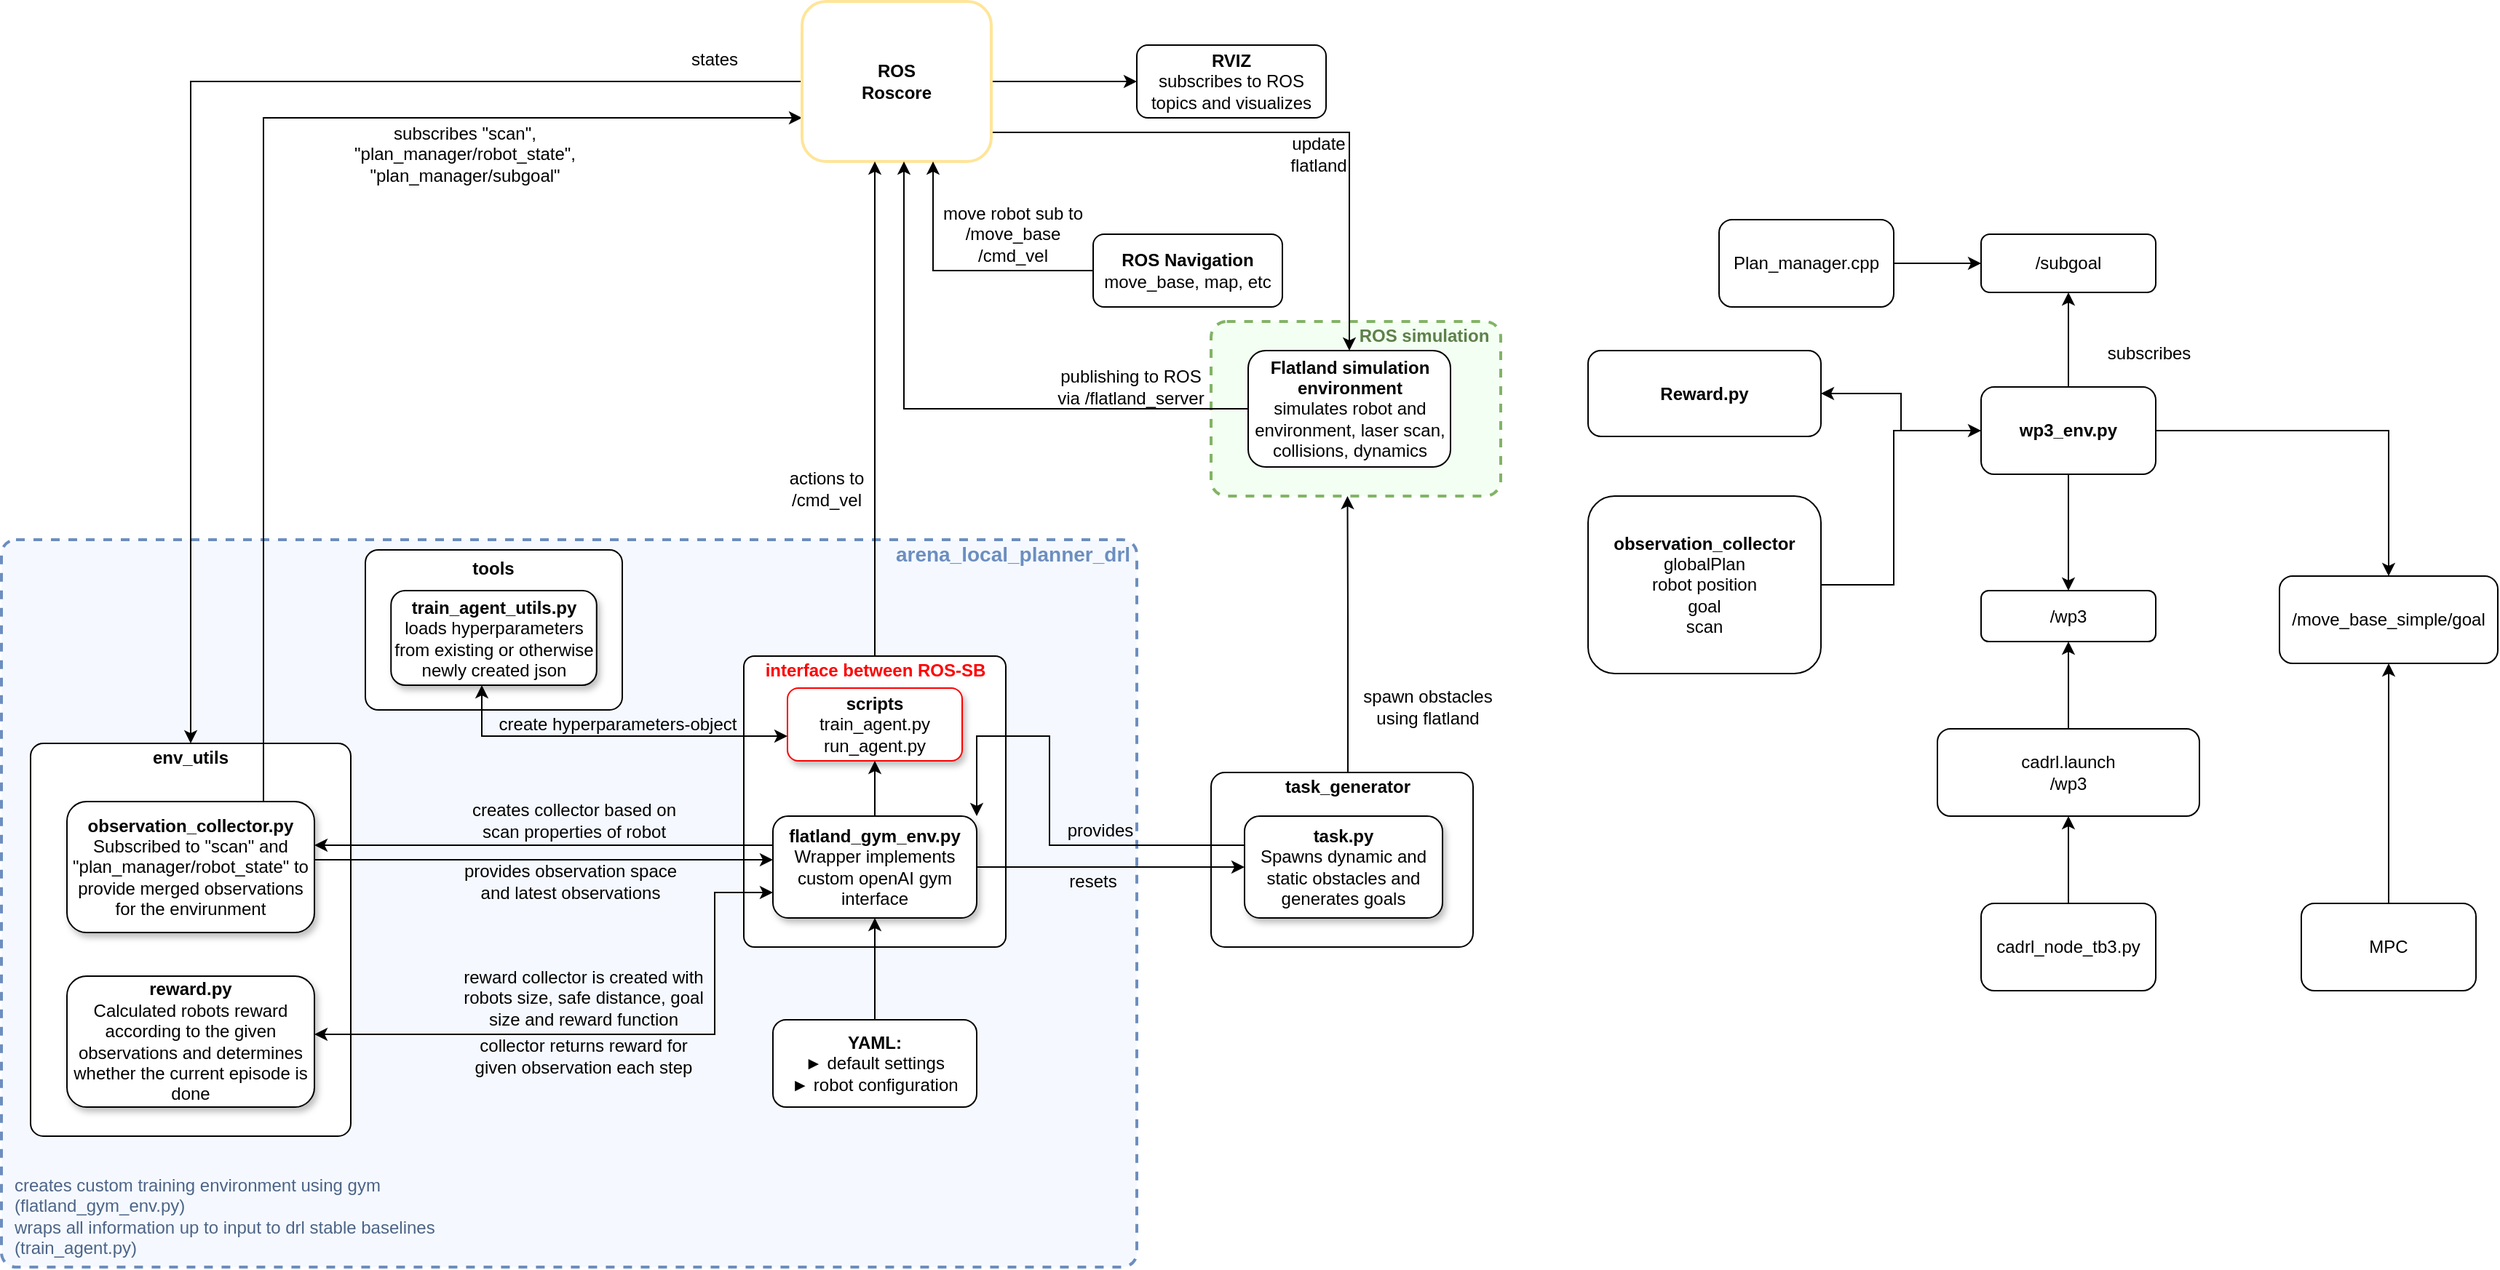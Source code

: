 <mxfile version="12.9.9" type="device"><diagram id="C5RBs43oDa-KdzZeNtuy" name="Page-1"><mxGraphModel dx="1802" dy="1223" grid="1" gridSize="10" guides="1" tooltips="1" connect="1" arrows="1" fold="1" page="0" pageScale="1" pageWidth="827" pageHeight="1169" math="0" shadow="0"><root><mxCell id="WIyWlLk6GJQsqaUBKTNV-0"/><mxCell id="WIyWlLk6GJQsqaUBKTNV-1" parent="WIyWlLk6GJQsqaUBKTNV-0"/><mxCell id="8dQcQN-YZuRTRse88ej_-10" value="" style="rounded=1;whiteSpace=wrap;html=1;arcSize=2;dashed=1;strokeColor=#6c8ebf;strokeWidth=2;fillColor=#F5F9FF;" parent="WIyWlLk6GJQsqaUBKTNV-1" vertex="1"><mxGeometry x="230" y="520" width="780" height="500" as="geometry"/></mxCell><mxCell id="HzwOteevKgOeNNB9ZjrT-0" value="" style="rounded=1;whiteSpace=wrap;html=1;arcSize=8;" parent="WIyWlLk6GJQsqaUBKTNV-1" vertex="1"><mxGeometry x="480" y="527" width="176.5" height="110" as="geometry"/></mxCell><mxCell id="8dQcQN-YZuRTRse88ej_-24" value="" style="rounded=1;whiteSpace=wrap;html=1;arcSize=9;dashed=1;strokeColor=#82b366;strokeWidth=2;fillColor=#F3FFF2;" parent="WIyWlLk6GJQsqaUBKTNV-1" vertex="1"><mxGeometry x="1061" y="370" width="199" height="120" as="geometry"/></mxCell><mxCell id="8dQcQN-YZuRTRse88ej_-27" value="" style="rounded=1;whiteSpace=wrap;html=1;strokeWidth=1;fontColor=#4C6487;arcSize=4;" parent="WIyWlLk6GJQsqaUBKTNV-1" vertex="1"><mxGeometry x="740" y="600" width="180" height="200" as="geometry"/></mxCell><mxCell id="vsVwfkqUoBho5gx6pPYc-1" value="" style="rounded=1;whiteSpace=wrap;html=1;align=center;shadow=0;labelBackgroundColor=none;arcSize=8;" parent="WIyWlLk6GJQsqaUBKTNV-1" vertex="1"><mxGeometry x="1061" y="680" width="180" height="120" as="geometry"/></mxCell><mxCell id="aomZ2_Hh_4MtADjWpzi2-40" value="" style="rounded=1;whiteSpace=wrap;html=1;align=center;shadow=0;labelBackgroundColor=none;arcSize=4;" parent="WIyWlLk6GJQsqaUBKTNV-1" vertex="1"><mxGeometry x="250" y="660" width="220" height="270" as="geometry"/></mxCell><mxCell id="8dQcQN-YZuRTRse88ej_-2" style="edgeStyle=orthogonalEdgeStyle;rounded=0;orthogonalLoop=1;jettySize=auto;html=1;startArrow=none;startFill=0;endArrow=classic;endFill=1;" parent="WIyWlLk6GJQsqaUBKTNV-1" source="aomZ2_Hh_4MtADjWpzi2-35" target="aomZ2_Hh_4MtADjWpzi2-46" edge="1"><mxGeometry relative="1" as="geometry"/></mxCell><mxCell id="8dQcQN-YZuRTRse88ej_-4" style="edgeStyle=orthogonalEdgeStyle;rounded=0;orthogonalLoop=1;jettySize=auto;html=1;" parent="WIyWlLk6GJQsqaUBKTNV-1" source="aomZ2_Hh_4MtADjWpzi2-35" target="aomZ2_Hh_4MtADjWpzi2-38" edge="1"><mxGeometry relative="1" as="geometry"/></mxCell><mxCell id="o9iaUUdpfmuDrjJapBYI-2" style="edgeStyle=orthogonalEdgeStyle;rounded=0;orthogonalLoop=1;jettySize=auto;html=1;exitX=0;exitY=0.75;exitDx=0;exitDy=0;startArrow=classic;startFill=1;fontColor=#FF0000;" parent="WIyWlLk6GJQsqaUBKTNV-1" source="aomZ2_Hh_4MtADjWpzi2-35" target="aomZ2_Hh_4MtADjWpzi2-37" edge="1"><mxGeometry relative="1" as="geometry"><Array as="points"><mxPoint x="720" y="763"/><mxPoint x="720" y="860"/></Array></mxGeometry></mxCell><mxCell id="aomZ2_Hh_4MtADjWpzi2-35" value="&lt;div&gt;&lt;b&gt;flatland_gym_env.py&lt;/b&gt;&lt;/div&gt;&lt;div&gt;Wrapper implements custom openAI gym interface&lt;br&gt;&lt;b&gt;&lt;/b&gt;&lt;/div&gt;" style="rounded=1;whiteSpace=wrap;html=1;shadow=1;labelBackgroundColor=none;" parent="WIyWlLk6GJQsqaUBKTNV-1" vertex="1"><mxGeometry x="760" y="710" width="140" height="70" as="geometry"/></mxCell><mxCell id="xMfi70DiZsfK9Ux27laV-4" style="edgeStyle=orthogonalEdgeStyle;rounded=0;orthogonalLoop=1;jettySize=auto;html=1;" parent="WIyWlLk6GJQsqaUBKTNV-1" source="aomZ2_Hh_4MtADjWpzi2-36" target="vsVwfkqUoBho5gx6pPYc-4" edge="1"><mxGeometry relative="1" as="geometry"><Array as="points"><mxPoint x="410" y="230"/></Array></mxGeometry></mxCell><mxCell id="aomZ2_Hh_4MtADjWpzi2-36" value="&lt;div&gt;&lt;b&gt;observation_collector.py&lt;/b&gt;&lt;/div&gt;&lt;div&gt;Subscribed to &quot;scan&quot; and &quot;plan_manager/robot_state&quot; to provide merged observations for the envirunment&lt;br&gt;&lt;/div&gt;" style="rounded=1;whiteSpace=wrap;html=1;shadow=1;labelBackgroundColor=none;" parent="WIyWlLk6GJQsqaUBKTNV-1" vertex="1"><mxGeometry x="275" y="700" width="170" height="90" as="geometry"/></mxCell><mxCell id="aomZ2_Hh_4MtADjWpzi2-37" value="&lt;div&gt;&lt;b&gt;reward.py&lt;/b&gt;&lt;/div&gt;&lt;div&gt;Calculated robots reward according to the given observations and determines whether the current episode is done&lt;br&gt;&lt;/div&gt;" style="rounded=1;whiteSpace=wrap;html=1;shadow=1;labelBackgroundColor=none;glass=0;" parent="WIyWlLk6GJQsqaUBKTNV-1" vertex="1"><mxGeometry x="275" y="820" width="170" height="90" as="geometry"/></mxCell><mxCell id="8dQcQN-YZuRTRse88ej_-3" style="edgeStyle=orthogonalEdgeStyle;rounded=0;orthogonalLoop=1;jettySize=auto;html=1;entryX=1;entryY=0;entryDx=0;entryDy=0;" parent="WIyWlLk6GJQsqaUBKTNV-1" source="aomZ2_Hh_4MtADjWpzi2-38" target="aomZ2_Hh_4MtADjWpzi2-35" edge="1"><mxGeometry relative="1" as="geometry"><Array as="points"><mxPoint x="950" y="730"/><mxPoint x="950" y="655"/><mxPoint x="900" y="655"/></Array></mxGeometry></mxCell><mxCell id="aomZ2_Hh_4MtADjWpzi2-38" value="&lt;div&gt;&lt;b&gt;task.py&lt;/b&gt;&lt;/div&gt;&lt;div&gt;Spawns dynamic and static obstacles and generates goals&lt;br&gt;&lt;/div&gt;" style="rounded=1;whiteSpace=wrap;html=1;shadow=1;labelBackgroundColor=none;sketch=0;glass=0;" parent="WIyWlLk6GJQsqaUBKTNV-1" vertex="1"><mxGeometry x="1084" y="710" width="136" height="70" as="geometry"/></mxCell><mxCell id="vsVwfkqUoBho5gx6pPYc-0" style="edgeStyle=orthogonalEdgeStyle;rounded=0;orthogonalLoop=1;jettySize=auto;html=1;shadow=0;fontColor=#FF0000;" parent="WIyWlLk6GJQsqaUBKTNV-1" source="aomZ2_Hh_4MtADjWpzi2-36" target="aomZ2_Hh_4MtADjWpzi2-35" edge="1"><mxGeometry relative="1" as="geometry"><Array as="points"><mxPoint x="640" y="740"/><mxPoint x="640" y="740"/></Array></mxGeometry></mxCell><mxCell id="vsVwfkqUoBho5gx6pPYc-11" style="edgeStyle=orthogonalEdgeStyle;rounded=0;orthogonalLoop=1;jettySize=auto;html=1;fontSize=12;shadow=0;" parent="WIyWlLk6GJQsqaUBKTNV-1" source="aomZ2_Hh_4MtADjWpzi2-42" target="aomZ2_Hh_4MtADjWpzi2-35" edge="1"><mxGeometry relative="1" as="geometry"/></mxCell><mxCell id="aomZ2_Hh_4MtADjWpzi2-42" value="&lt;div&gt;&lt;b&gt;YAML:&lt;/b&gt;&lt;/div&gt;&lt;div&gt;► default settings&lt;/div&gt;&lt;div&gt;► robot configuration&lt;br&gt;&lt;/div&gt;" style="rounded=1;whiteSpace=wrap;html=1;shadow=0;labelBackgroundColor=none;" parent="WIyWlLk6GJQsqaUBKTNV-1" vertex="1"><mxGeometry x="760" y="850" width="140" height="60" as="geometry"/></mxCell><mxCell id="aomZ2_Hh_4MtADjWpzi2-44" value="&lt;b&gt;env_utils&lt;/b&gt;" style="text;html=1;strokeColor=none;fillColor=none;align=center;verticalAlign=middle;whiteSpace=wrap;rounded=0;shadow=1;" parent="WIyWlLk6GJQsqaUBKTNV-1" vertex="1"><mxGeometry x="340" y="660" width="40" height="20" as="geometry"/></mxCell><mxCell id="HzwOteevKgOeNNB9ZjrT-1" style="edgeStyle=orthogonalEdgeStyle;rounded=0;orthogonalLoop=1;jettySize=auto;html=1;startArrow=classic;startFill=1;" parent="WIyWlLk6GJQsqaUBKTNV-1" source="aomZ2_Hh_4MtADjWpzi2-46" target="HzwOteevKgOeNNB9ZjrT-4" edge="1"><mxGeometry relative="1" as="geometry"><Array as="points"><mxPoint x="560" y="655"/></Array></mxGeometry></mxCell><mxCell id="aomZ2_Hh_4MtADjWpzi2-46" value="&lt;div&gt;&lt;b&gt;scripts&lt;/b&gt;&lt;/div&gt;&lt;div&gt;train_agent.py&lt;b&gt;&lt;br&gt;&lt;/b&gt;&lt;/div&gt;&lt;div&gt;run_agent.py&lt;/div&gt;" style="rounded=1;whiteSpace=wrap;html=1;shadow=1;labelBackgroundColor=none;strokeColor=#FF0000;" parent="WIyWlLk6GJQsqaUBKTNV-1" vertex="1"><mxGeometry x="770" y="622" width="120" height="50" as="geometry"/></mxCell><mxCell id="8dQcQN-YZuRTRse88ej_-14" style="edgeStyle=orthogonalEdgeStyle;rounded=0;orthogonalLoop=1;jettySize=auto;html=1;fontColor=#6C8EBF;entryX=0.471;entryY=1;entryDx=0;entryDy=0;entryPerimeter=0;" parent="WIyWlLk6GJQsqaUBKTNV-1" source="vsVwfkqUoBho5gx6pPYc-3" target="8dQcQN-YZuRTRse88ej_-24" edge="1"><mxGeometry relative="1" as="geometry"><mxPoint x="1156" y="490" as="targetPoint"/><Array as="points"><mxPoint x="1155" y="575"/><mxPoint x="1155" y="575"/></Array></mxGeometry></mxCell><mxCell id="vsVwfkqUoBho5gx6pPYc-3" value="&lt;div align=&quot;center&quot;&gt;&lt;b&gt;task_generator&lt;/b&gt;&lt;/div&gt;" style="text;html=1;strokeColor=none;fillColor=none;align=center;verticalAlign=middle;whiteSpace=wrap;rounded=0;" parent="WIyWlLk6GJQsqaUBKTNV-1" vertex="1"><mxGeometry x="1100" y="680" width="110" height="20" as="geometry"/></mxCell><mxCell id="vsVwfkqUoBho5gx6pPYc-6" style="edgeStyle=orthogonalEdgeStyle;rounded=0;orthogonalLoop=1;jettySize=auto;html=1;" parent="WIyWlLk6GJQsqaUBKTNV-1" source="vsVwfkqUoBho5gx6pPYc-4" target="aomZ2_Hh_4MtADjWpzi2-40" edge="1"><mxGeometry relative="1" as="geometry"/></mxCell><mxCell id="vsVwfkqUoBho5gx6pPYc-10" style="edgeStyle=orthogonalEdgeStyle;rounded=0;orthogonalLoop=1;jettySize=auto;html=1;fontSize=12;shadow=0;" parent="WIyWlLk6GJQsqaUBKTNV-1" source="vsVwfkqUoBho5gx6pPYc-4" target="vsVwfkqUoBho5gx6pPYc-8" edge="1"><mxGeometry relative="1" as="geometry"/></mxCell><mxCell id="8dQcQN-YZuRTRse88ej_-31" style="edgeStyle=orthogonalEdgeStyle;rounded=0;orthogonalLoop=1;jettySize=auto;html=1;fontColor=#4C6487;fillColor=#f8cecc;" parent="WIyWlLk6GJQsqaUBKTNV-1" source="vsVwfkqUoBho5gx6pPYc-4" target="8dQcQN-YZuRTRse88ej_-13" edge="1"><mxGeometry relative="1" as="geometry"><Array as="points"><mxPoint x="1156" y="240"/></Array></mxGeometry></mxCell><mxCell id="vsVwfkqUoBho5gx6pPYc-4" value="&lt;div&gt;&lt;b&gt;ROS&lt;/b&gt;&lt;/div&gt;&lt;div&gt;&lt;b&gt;Roscore&lt;br&gt;&lt;/b&gt;&lt;/div&gt;" style="rounded=1;whiteSpace=wrap;html=1;strokeColor=#FFE599;fillColor=#FFFFFF;strokeWidth=2;shadow=0;labelBackgroundColor=none;" parent="WIyWlLk6GJQsqaUBKTNV-1" vertex="1"><mxGeometry x="780" y="150" width="130" height="110" as="geometry"/></mxCell><mxCell id="vsVwfkqUoBho5gx6pPYc-8" value="&lt;div&gt;&lt;b&gt;RVIZ&lt;/b&gt;&lt;/div&gt;&lt;div&gt;subscribes to ROS topics and visualizes&lt;br&gt;&lt;/div&gt;" style="rounded=1;whiteSpace=wrap;html=1;fontSize=12;shadow=0;labelBackgroundColor=none;" parent="WIyWlLk6GJQsqaUBKTNV-1" vertex="1"><mxGeometry x="1010" y="180" width="130" height="50" as="geometry"/></mxCell><mxCell id="8dQcQN-YZuRTRse88ej_-1" style="edgeStyle=orthogonalEdgeStyle;rounded=0;orthogonalLoop=1;jettySize=auto;html=1;" parent="WIyWlLk6GJQsqaUBKTNV-1" source="8dQcQN-YZuRTRse88ej_-0" target="vsVwfkqUoBho5gx6pPYc-4" edge="1"><mxGeometry relative="1" as="geometry"><Array as="points"><mxPoint x="870" y="335"/></Array></mxGeometry></mxCell><mxCell id="8dQcQN-YZuRTRse88ej_-0" value="&lt;div&gt;&lt;b&gt;ROS Navigation&lt;br&gt;&lt;/b&gt;&lt;/div&gt;&lt;div&gt;move_base, map, etc&lt;br&gt;&lt;/div&gt;" style="rounded=1;whiteSpace=wrap;html=1;fontSize=12;shadow=0;labelBackgroundColor=none;" parent="WIyWlLk6GJQsqaUBKTNV-1" vertex="1"><mxGeometry x="980" y="310" width="130" height="50" as="geometry"/></mxCell><mxCell id="8dQcQN-YZuRTRse88ej_-5" value="resets" style="text;html=1;strokeColor=none;fillColor=none;align=center;verticalAlign=middle;whiteSpace=wrap;rounded=0;" parent="WIyWlLk6GJQsqaUBKTNV-1" vertex="1"><mxGeometry x="960" y="745" width="40" height="20" as="geometry"/></mxCell><mxCell id="8dQcQN-YZuRTRse88ej_-11" value="&lt;b&gt;&lt;font style=&quot;font-size: 14px&quot;&gt;arena_local_planner_drl&lt;/font&gt;&lt;/b&gt;" style="text;html=1;align=center;verticalAlign=middle;whiteSpace=wrap;rounded=0;dashed=1;fontColor=#6C8EBF;" parent="WIyWlLk6GJQsqaUBKTNV-1" vertex="1"><mxGeometry x="840" y="520" width="170" height="20" as="geometry"/></mxCell><mxCell id="8dQcQN-YZuRTRse88ej_-19" style="edgeStyle=orthogonalEdgeStyle;rounded=0;orthogonalLoop=1;jettySize=auto;html=1;fontColor=#000000;" parent="WIyWlLk6GJQsqaUBKTNV-1" source="8dQcQN-YZuRTRse88ej_-13" target="vsVwfkqUoBho5gx6pPYc-4" edge="1"><mxGeometry relative="1" as="geometry"><Array as="points"><mxPoint x="850" y="430"/></Array></mxGeometry></mxCell><mxCell id="8dQcQN-YZuRTRse88ej_-13" value="&lt;div&gt;&lt;b&gt;&lt;font color=&quot;#000000&quot;&gt;Flatland simulation environment&lt;br&gt;&lt;/font&gt;&lt;/b&gt;&lt;/div&gt;&lt;div&gt;&lt;font color=&quot;#000000&quot;&gt;simulates robot and environment, laser scan, collisions, dynamics&lt;/font&gt;&lt;/div&gt;" style="rounded=1;whiteSpace=wrap;html=1;strokeWidth=1;fontColor=#6C8EBF;" parent="WIyWlLk6GJQsqaUBKTNV-1" vertex="1"><mxGeometry x="1086.5" y="390" width="139" height="80" as="geometry"/></mxCell><mxCell id="8dQcQN-YZuRTRse88ej_-15" value="spawn obstacles using flatland" style="text;html=1;strokeColor=none;fillColor=none;align=center;verticalAlign=middle;whiteSpace=wrap;rounded=0;" parent="WIyWlLk6GJQsqaUBKTNV-1" vertex="1"><mxGeometry x="1160" y="620" width="100" height="30" as="geometry"/></mxCell><mxCell id="8dQcQN-YZuRTRse88ej_-20" value="publishing to ROS via &lt;font&gt;/flatland_server&lt;/font&gt;" style="text;html=1;strokeColor=none;fillColor=none;align=center;verticalAlign=middle;whiteSpace=wrap;rounded=0;" parent="WIyWlLk6GJQsqaUBKTNV-1" vertex="1"><mxGeometry x="951" y="400" width="110" height="30" as="geometry"/></mxCell><mxCell id="8dQcQN-YZuRTRse88ej_-22" value="actions to /cmd_vel" style="text;html=1;strokeColor=none;fillColor=none;align=center;verticalAlign=middle;whiteSpace=wrap;rounded=0;fontColor=#000000;" parent="WIyWlLk6GJQsqaUBKTNV-1" vertex="1"><mxGeometry x="767" y="470" width="60" height="30" as="geometry"/></mxCell><mxCell id="8dQcQN-YZuRTRse88ej_-23" value="&lt;div align=&quot;left&quot;&gt;creates custom training environment using gym (flatland_gym_env.py) &lt;br&gt;&lt;/div&gt;&lt;div align=&quot;left&quot;&gt;wraps all information up to input to drl stable baselines (train_agent.py)&lt;br&gt;&lt;/div&gt;" style="text;html=1;align=left;verticalAlign=middle;whiteSpace=wrap;rounded=0;dashed=1;fontColor=#4C6487;" parent="WIyWlLk6GJQsqaUBKTNV-1" vertex="1"><mxGeometry x="236.63" y="950" width="326" height="70" as="geometry"/></mxCell><mxCell id="8dQcQN-YZuRTRse88ej_-25" value="&lt;font color=&quot;#5D8049&quot;&gt;ROS simulation&lt;/font&gt;" style="text;html=1;strokeColor=none;fillColor=none;align=center;verticalAlign=middle;whiteSpace=wrap;rounded=0;fontColor=#4C6487;fontStyle=1" parent="WIyWlLk6GJQsqaUBKTNV-1" vertex="1"><mxGeometry x="1155" y="370" width="105" height="20" as="geometry"/></mxCell><mxCell id="8dQcQN-YZuRTRse88ej_-26" value="&lt;div&gt;&lt;span style=&quot;background-color: transparent&quot;&gt;move robot sub to &lt;br&gt;&lt;/span&gt;&lt;/div&gt;&lt;div&gt;&lt;span style=&quot;background-color: transparent&quot;&gt;/move_base &lt;br&gt;&lt;/span&gt;&lt;/div&gt;&lt;div&gt;&lt;span style=&quot;background-color: transparent&quot;&gt;/cmd_vel&lt;/span&gt;&lt;/div&gt;" style="text;html=1;strokeColor=none;fillColor=none;align=center;verticalAlign=middle;whiteSpace=wrap;rounded=0;" parent="WIyWlLk6GJQsqaUBKTNV-1" vertex="1"><mxGeometry x="870" y="290" width="110" height="40" as="geometry"/></mxCell><mxCell id="8dQcQN-YZuRTRse88ej_-28" style="edgeStyle=orthogonalEdgeStyle;rounded=0;orthogonalLoop=1;jettySize=auto;html=1;fontColor=#4C6487;" parent="WIyWlLk6GJQsqaUBKTNV-1" source="8dQcQN-YZuRTRse88ej_-27" target="vsVwfkqUoBho5gx6pPYc-4" edge="1"><mxGeometry relative="1" as="geometry"><Array as="points"><mxPoint x="830" y="340"/><mxPoint x="830" y="340"/></Array></mxGeometry></mxCell><mxCell id="8dQcQN-YZuRTRse88ej_-29" value="&lt;font color=&quot;#FF0000&quot;&gt;interface between ROS-SB&lt;/font&gt;" style="text;html=1;strokeColor=none;fillColor=none;align=center;verticalAlign=middle;whiteSpace=wrap;rounded=0;shadow=1;fontColor=#4C6487;fontStyle=1" parent="WIyWlLk6GJQsqaUBKTNV-1" vertex="1"><mxGeometry x="752.5" y="600" width="155" height="20" as="geometry"/></mxCell><mxCell id="8dQcQN-YZuRTRse88ej_-32" value="&lt;font&gt;update flatland&lt;/font&gt;" style="text;html=1;strokeColor=none;fillColor=none;align=center;verticalAlign=middle;whiteSpace=wrap;rounded=0;shadow=1;" parent="WIyWlLk6GJQsqaUBKTNV-1" vertex="1"><mxGeometry x="1110" y="240" width="50" height="30" as="geometry"/></mxCell><mxCell id="xMfi70DiZsfK9Ux27laV-1" value="creates collector based on scan properties of robot" style="text;html=1;strokeColor=none;fillColor=none;align=center;verticalAlign=middle;whiteSpace=wrap;rounded=0;" parent="WIyWlLk6GJQsqaUBKTNV-1" vertex="1"><mxGeometry x="543" y="700" width="161" height="25" as="geometry"/></mxCell><mxCell id="xMfi70DiZsfK9Ux27laV-2" value="provides observation space and latest observations" style="text;html=1;strokeColor=none;fillColor=none;align=center;verticalAlign=middle;whiteSpace=wrap;rounded=0;" parent="WIyWlLk6GJQsqaUBKTNV-1" vertex="1"><mxGeometry x="538" y="735" width="166" height="40" as="geometry"/></mxCell><mxCell id="xMfi70DiZsfK9Ux27laV-3" style="edgeStyle=orthogonalEdgeStyle;rounded=0;orthogonalLoop=1;jettySize=auto;html=1;" parent="WIyWlLk6GJQsqaUBKTNV-1" source="aomZ2_Hh_4MtADjWpzi2-35" target="aomZ2_Hh_4MtADjWpzi2-36" edge="1"><mxGeometry relative="1" as="geometry"><mxPoint x="760" y="740" as="sourcePoint"/><mxPoint x="499" y="690" as="targetPoint"/><Array as="points"><mxPoint x="640" y="730"/><mxPoint x="640" y="730"/></Array></mxGeometry></mxCell><mxCell id="xMfi70DiZsfK9Ux27laV-5" value="subscribes &quot;scan&quot;, &quot;plan_manager/robot_state&quot;, &quot;plan_manager/subgoal&quot;" style="text;html=1;strokeColor=none;fillColor=none;align=center;verticalAlign=middle;whiteSpace=wrap;rounded=0;" parent="WIyWlLk6GJQsqaUBKTNV-1" vertex="1"><mxGeometry x="470" y="230" width="157" height="50" as="geometry"/></mxCell><mxCell id="xMfi70DiZsfK9Ux27laV-7" value="reward collector is created with robots size, safe distance, goal size and reward function" style="text;html=1;strokeColor=none;fillColor=none;align=center;verticalAlign=middle;whiteSpace=wrap;rounded=0;" parent="WIyWlLk6GJQsqaUBKTNV-1" vertex="1"><mxGeometry x="545" y="810" width="170" height="50" as="geometry"/></mxCell><mxCell id="xMfi70DiZsfK9Ux27laV-8" value="collector returns reward for given observation each step" style="text;html=1;strokeColor=none;fillColor=none;align=center;verticalAlign=middle;whiteSpace=wrap;rounded=0;" parent="WIyWlLk6GJQsqaUBKTNV-1" vertex="1"><mxGeometry x="550" y="860" width="160" height="30" as="geometry"/></mxCell><mxCell id="xMfi70DiZsfK9Ux27laV-9" value="provides" style="text;html=1;strokeColor=none;fillColor=none;align=center;verticalAlign=middle;whiteSpace=wrap;rounded=0;" parent="WIyWlLk6GJQsqaUBKTNV-1" vertex="1"><mxGeometry x="960" y="710" width="50" height="20" as="geometry"/></mxCell><mxCell id="xMfi70DiZsfK9Ux27laV-12" value="states" style="text;html=1;strokeColor=none;fillColor=none;align=center;verticalAlign=middle;whiteSpace=wrap;rounded=0;" parent="WIyWlLk6GJQsqaUBKTNV-1" vertex="1"><mxGeometry x="700" y="180" width="40" height="20" as="geometry"/></mxCell><mxCell id="HzwOteevKgOeNNB9ZjrT-2" value="create hyperparameters-object" style="text;align=center;verticalAlign=middle;resizable=0;points=[];autosize=1;html=1;" parent="WIyWlLk6GJQsqaUBKTNV-1" vertex="1"><mxGeometry x="562.63" y="637" width="180" height="20" as="geometry"/></mxCell><mxCell id="HzwOteevKgOeNNB9ZjrT-3" value="&lt;b&gt;tools&lt;/b&gt;" style="text;html=1;strokeColor=none;fillColor=none;align=center;verticalAlign=middle;whiteSpace=wrap;rounded=0;" parent="WIyWlLk6GJQsqaUBKTNV-1" vertex="1"><mxGeometry x="548.26" y="530" width="40" height="20" as="geometry"/></mxCell><mxCell id="HzwOteevKgOeNNB9ZjrT-4" value="&lt;b&gt;train_agent_utils.py&lt;br&gt;&lt;/b&gt;loads hyperparameters from existing or otherwise newly created json" style="rounded=1;whiteSpace=wrap;html=1;shadow=1;" parent="WIyWlLk6GJQsqaUBKTNV-1" vertex="1"><mxGeometry x="497.63" y="555" width="141.25" height="65" as="geometry"/></mxCell><mxCell id="Hbtl8Is-pnnLjjfMysgA-2" value="" style="edgeStyle=orthogonalEdgeStyle;rounded=0;orthogonalLoop=1;jettySize=auto;html=1;" edge="1" parent="WIyWlLk6GJQsqaUBKTNV-1" source="Hbtl8Is-pnnLjjfMysgA-0" target="Hbtl8Is-pnnLjjfMysgA-1"><mxGeometry relative="1" as="geometry"/></mxCell><mxCell id="Hbtl8Is-pnnLjjfMysgA-0" value="Plan_manager.cpp" style="rounded=1;whiteSpace=wrap;html=1;" vertex="1" parent="WIyWlLk6GJQsqaUBKTNV-1"><mxGeometry x="1410" y="300" width="120" height="60" as="geometry"/></mxCell><mxCell id="Hbtl8Is-pnnLjjfMysgA-1" value="/subgoal" style="rounded=1;whiteSpace=wrap;html=1;" vertex="1" parent="WIyWlLk6GJQsqaUBKTNV-1"><mxGeometry x="1590" y="310" width="120" height="40" as="geometry"/></mxCell><mxCell id="Hbtl8Is-pnnLjjfMysgA-4" value="" style="edgeStyle=orthogonalEdgeStyle;rounded=0;orthogonalLoop=1;jettySize=auto;html=1;" edge="1" parent="WIyWlLk6GJQsqaUBKTNV-1" source="Hbtl8Is-pnnLjjfMysgA-3" target="Hbtl8Is-pnnLjjfMysgA-1"><mxGeometry relative="1" as="geometry"/></mxCell><mxCell id="Hbtl8Is-pnnLjjfMysgA-7" value="" style="edgeStyle=orthogonalEdgeStyle;rounded=0;orthogonalLoop=1;jettySize=auto;html=1;" edge="1" parent="WIyWlLk6GJQsqaUBKTNV-1" source="Hbtl8Is-pnnLjjfMysgA-3" target="Hbtl8Is-pnnLjjfMysgA-6"><mxGeometry relative="1" as="geometry"/></mxCell><mxCell id="Hbtl8Is-pnnLjjfMysgA-23" style="edgeStyle=orthogonalEdgeStyle;rounded=0;orthogonalLoop=1;jettySize=auto;html=1;entryX=0.5;entryY=0;entryDx=0;entryDy=0;" edge="1" parent="WIyWlLk6GJQsqaUBKTNV-1" source="Hbtl8Is-pnnLjjfMysgA-3" target="Hbtl8Is-pnnLjjfMysgA-22"><mxGeometry relative="1" as="geometry"/></mxCell><mxCell id="Hbtl8Is-pnnLjjfMysgA-27" style="edgeStyle=orthogonalEdgeStyle;rounded=0;orthogonalLoop=1;jettySize=auto;html=1;exitX=1;exitY=0.5;exitDx=0;exitDy=0;" edge="1" parent="WIyWlLk6GJQsqaUBKTNV-1" source="Hbtl8Is-pnnLjjfMysgA-26" target="Hbtl8Is-pnnLjjfMysgA-3"><mxGeometry relative="1" as="geometry"><Array as="points"><mxPoint x="1530" y="551"/><mxPoint x="1530" y="445"/></Array></mxGeometry></mxCell><mxCell id="Hbtl8Is-pnnLjjfMysgA-29" style="edgeStyle=orthogonalEdgeStyle;rounded=0;orthogonalLoop=1;jettySize=auto;html=1;entryX=1;entryY=0.5;entryDx=0;entryDy=0;" edge="1" parent="WIyWlLk6GJQsqaUBKTNV-1" source="Hbtl8Is-pnnLjjfMysgA-3" target="Hbtl8Is-pnnLjjfMysgA-28"><mxGeometry relative="1" as="geometry"/></mxCell><mxCell id="Hbtl8Is-pnnLjjfMysgA-3" value="&lt;b&gt;wp3_env.py&lt;/b&gt;" style="rounded=1;whiteSpace=wrap;html=1;" vertex="1" parent="WIyWlLk6GJQsqaUBKTNV-1"><mxGeometry x="1590" y="415" width="120" height="60" as="geometry"/></mxCell><mxCell id="Hbtl8Is-pnnLjjfMysgA-6" value="/wp3" style="rounded=1;whiteSpace=wrap;html=1;" vertex="1" parent="WIyWlLk6GJQsqaUBKTNV-1"><mxGeometry x="1590" y="555" width="120" height="35" as="geometry"/></mxCell><mxCell id="Hbtl8Is-pnnLjjfMysgA-5" value="subscribes" style="text;html=1;align=center;verticalAlign=middle;resizable=0;points=[];autosize=1;" vertex="1" parent="WIyWlLk6GJQsqaUBKTNV-1"><mxGeometry x="1670" y="382" width="70" height="20" as="geometry"/></mxCell><mxCell id="Hbtl8Is-pnnLjjfMysgA-18" value="" style="edgeStyle=orthogonalEdgeStyle;rounded=0;orthogonalLoop=1;jettySize=auto;html=1;" edge="1" parent="WIyWlLk6GJQsqaUBKTNV-1" source="Hbtl8Is-pnnLjjfMysgA-17" target="Hbtl8Is-pnnLjjfMysgA-16"><mxGeometry relative="1" as="geometry"/></mxCell><mxCell id="Hbtl8Is-pnnLjjfMysgA-19" value="" style="edgeStyle=orthogonalEdgeStyle;rounded=0;orthogonalLoop=1;jettySize=auto;html=1;" edge="1" parent="WIyWlLk6GJQsqaUBKTNV-1" source="Hbtl8Is-pnnLjjfMysgA-16" target="Hbtl8Is-pnnLjjfMysgA-6"><mxGeometry relative="1" as="geometry"/></mxCell><mxCell id="Hbtl8Is-pnnLjjfMysgA-16" value="cadrl.launch&lt;br&gt;/wp3" style="rounded=1;whiteSpace=wrap;html=1;" vertex="1" parent="WIyWlLk6GJQsqaUBKTNV-1"><mxGeometry x="1560" y="650" width="180" height="60" as="geometry"/></mxCell><mxCell id="Hbtl8Is-pnnLjjfMysgA-17" value="cadrl_node_tb3.py" style="rounded=1;whiteSpace=wrap;html=1;" vertex="1" parent="WIyWlLk6GJQsqaUBKTNV-1"><mxGeometry x="1590" y="770" width="120" height="60" as="geometry"/></mxCell><mxCell id="Hbtl8Is-pnnLjjfMysgA-24" value="" style="edgeStyle=orthogonalEdgeStyle;rounded=0;orthogonalLoop=1;jettySize=auto;html=1;" edge="1" parent="WIyWlLk6GJQsqaUBKTNV-1" source="Hbtl8Is-pnnLjjfMysgA-20" target="Hbtl8Is-pnnLjjfMysgA-22"><mxGeometry relative="1" as="geometry"/></mxCell><mxCell id="Hbtl8Is-pnnLjjfMysgA-20" value="MPC" style="rounded=1;whiteSpace=wrap;html=1;" vertex="1" parent="WIyWlLk6GJQsqaUBKTNV-1"><mxGeometry x="1810" y="770" width="120" height="60" as="geometry"/></mxCell><mxCell id="Hbtl8Is-pnnLjjfMysgA-22" value="&lt;span&gt;/move_base_simple/goal&lt;/span&gt;" style="rounded=1;whiteSpace=wrap;html=1;" vertex="1" parent="WIyWlLk6GJQsqaUBKTNV-1"><mxGeometry x="1795" y="545" width="150" height="60" as="geometry"/></mxCell><mxCell id="Hbtl8Is-pnnLjjfMysgA-26" value="&lt;b&gt;observation_collector&lt;/b&gt;&lt;br&gt;globalPlan&lt;br&gt;robot position&lt;br&gt;goal&lt;br&gt;scan" style="rounded=1;whiteSpace=wrap;html=1;" vertex="1" parent="WIyWlLk6GJQsqaUBKTNV-1"><mxGeometry x="1320" y="490" width="160" height="122" as="geometry"/></mxCell><mxCell id="Hbtl8Is-pnnLjjfMysgA-28" value="&lt;b&gt;Reward.py&lt;/b&gt;" style="rounded=1;whiteSpace=wrap;html=1;" vertex="1" parent="WIyWlLk6GJQsqaUBKTNV-1"><mxGeometry x="1320" y="390" width="160" height="59" as="geometry"/></mxCell></root></mxGraphModel></diagram></mxfile>